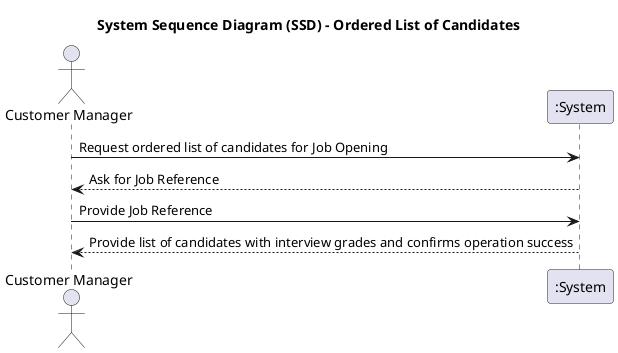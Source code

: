 @startuml

title System Sequence Diagram (SSD) - Ordered List of Candidates

actor "Customer Manager" as CM
participant ":System" as S

CM -> S : Request ordered list of candidates for Job Opening

S --> CM : Ask for Job Reference
CM -> S : Provide Job Reference

S --> CM : Provide list of candidates with interview grades and confirms operation success


@enduml
